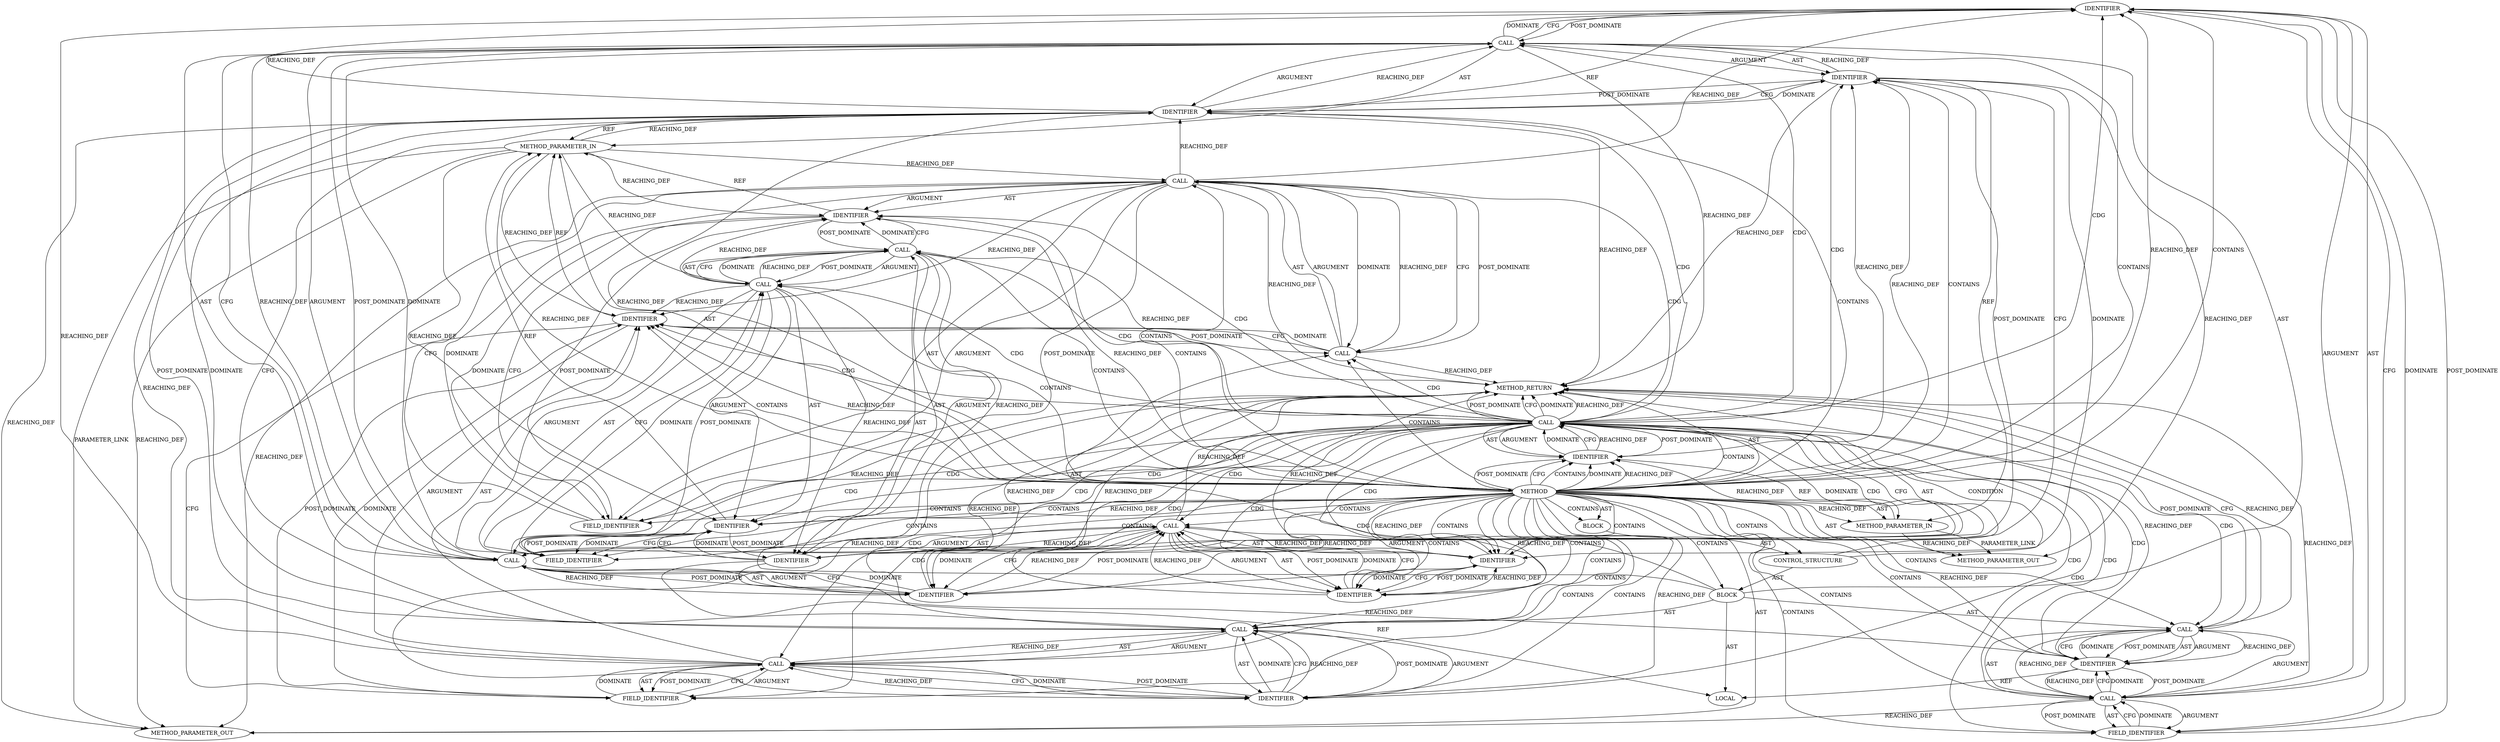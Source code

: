 digraph {
  2654 [label=IDENTIFIER ORDER=1 ARGUMENT_INDEX=1 CODE="sk" COLUMN_NUMBER=3 LINE_NUMBER=692 TYPE_FULL_NAME="sock*" NAME="sk"]
  2645 [label=IDENTIFIER ORDER=1 ARGUMENT_INDEX=1 CODE="sk" COLUMN_NUMBER=27 LINE_NUMBER=689 TYPE_FULL_NAME="sock*" NAME="sk"]
  2632 [label=CALL ORDER=2 ARGUMENT_INDEX=2 CODE="sk->sk_allocation" COLUMN_NUMBER=25 METHOD_FULL_NAME="<operator>.indirectFieldAccess" LINE_NUMBER=684 TYPE_FULL_NAME="<empty>" DISPATCH_TYPE="STATIC_DISPATCH" SIGNATURE="" NAME="<operator>.indirectFieldAccess"]
  2644 [label=CALL ORDER=5 ARGUMENT_INDEX=-1 CODE="tls_push_partial_record(sk, ctx,
					MSG_DONTWAIT | MSG_NOSIGNAL |
					MSG_SENDPAGE_DECRYPTED)" COLUMN_NUMBER=3 METHOD_FULL_NAME="tls_push_partial_record" LINE_NUMBER=689 TYPE_FULL_NAME="<empty>" DISPATCH_TYPE="STATIC_DISPATCH" SIGNATURE="" NAME="tls_push_partial_record"]
  21336 [label=METHOD_PARAMETER_OUT ORDER=1 CODE="struct sock *sk" IS_VARIADIC=false COLUMN_NUMBER=29 LINE_NUMBER=681 TYPE_FULL_NAME="sock*" EVALUATION_STRATEGY="BY_VALUE" INDEX=1 NAME="sk"]
  2639 [label=CALL ORDER=4 ARGUMENT_INDEX=-1 CODE="sk->sk_allocation = GFP_ATOMIC" COLUMN_NUMBER=3 METHOD_FULL_NAME="<operator>.assignment" LINE_NUMBER=688 TYPE_FULL_NAME="<empty>" DISPATCH_TYPE="STATIC_DISPATCH" SIGNATURE="" NAME="<operator>.assignment"]
  2629 [label=LOCAL ORDER=1 CODE="gfp_t sk_allocation" COLUMN_NUMBER=9 LINE_NUMBER=684 TYPE_FULL_NAME="gfp_t" NAME="sk_allocation"]
  2627 [label=IDENTIFIER ORDER=1 ARGUMENT_INDEX=1 CODE="ctx" COLUMN_NUMBER=35 LINE_NUMBER=683 TYPE_FULL_NAME="tls_context*" NAME="ctx"]
  2641 [label=IDENTIFIER ORDER=1 ARGUMENT_INDEX=1 CODE="sk" COLUMN_NUMBER=3 LINE_NUMBER=688 TYPE_FULL_NAME="sock*" NAME="sk"]
  2657 [label=METHOD_RETURN ORDER=4 CODE="RET" COLUMN_NUMBER=1 LINE_NUMBER=681 TYPE_FULL_NAME="void" EVALUATION_STRATEGY="BY_VALUE"]
  2623 [label=METHOD_PARAMETER_IN ORDER=2 CODE="struct tls_context *ctx" IS_VARIADIC=false COLUMN_NUMBER=46 LINE_NUMBER=681 TYPE_FULL_NAME="tls_context*" EVALUATION_STRATEGY="BY_VALUE" INDEX=2 NAME="ctx"]
  2638 [label=FIELD_IDENTIFIER ORDER=2 ARGUMENT_INDEX=2 CODE="sk_write_pending" COLUMN_NUMBER=16 LINE_NUMBER=686 CANONICAL_NAME="sk_write_pending"]
  2628 [label=BLOCK ORDER=2 ARGUMENT_INDEX=-1 CODE="{
		gfp_t sk_allocation = sk->sk_allocation;

		WARN_ON_ONCE(sk->sk_write_pending);

		sk->sk_allocation = GFP_ATOMIC;
		tls_push_partial_record(sk, ctx,
					MSG_DONTWAIT | MSG_NOSIGNAL |
					MSG_SENDPAGE_DECRYPTED);
		sk->sk_allocation = sk_allocation;
	}" COLUMN_NUMBER=41 LINE_NUMBER=683 TYPE_FULL_NAME="void"]
  2635 [label=CALL ORDER=3 ARGUMENT_INDEX=-1 CODE="WARN_ON_ONCE(sk->sk_write_pending)" COLUMN_NUMBER=3 METHOD_FULL_NAME="WARN_ON_ONCE" LINE_NUMBER=686 TYPE_FULL_NAME="<empty>" DISPATCH_TYPE="STATIC_DISPATCH" SIGNATURE="" NAME="WARN_ON_ONCE"]
  2621 [label=METHOD COLUMN_NUMBER=1 LINE_NUMBER=681 COLUMN_NUMBER_END=1 IS_EXTERNAL=false SIGNATURE="void tls_device_write_space (sock*,tls_context*)" NAME="tls_device_write_space" AST_PARENT_TYPE="TYPE_DECL" AST_PARENT_FULL_NAME="tls_device.c:<global>" ORDER=31 CODE="void tls_device_write_space(struct sock *sk, struct tls_context *ctx)
{
	if (tls_is_partially_sent_record(ctx)) {
		gfp_t sk_allocation = sk->sk_allocation;

		WARN_ON_ONCE(sk->sk_write_pending);

		sk->sk_allocation = GFP_ATOMIC;
		tls_push_partial_record(sk, ctx,
					MSG_DONTWAIT | MSG_NOSIGNAL |
					MSG_SENDPAGE_DECRYPTED);
		sk->sk_allocation = sk_allocation;
	}
}" FULL_NAME="tls_device_write_space" LINE_NUMBER_END=694 FILENAME="tls_device.c"]
  2650 [label=IDENTIFIER ORDER=2 ARGUMENT_INDEX=2 CODE="MSG_NOSIGNAL" COLUMN_NUMBER=21 LINE_NUMBER=690 TYPE_FULL_NAME="ANY" NAME="MSG_NOSIGNAL"]
  2652 [label=CALL ORDER=6 ARGUMENT_INDEX=-1 CODE="sk->sk_allocation = sk_allocation" COLUMN_NUMBER=3 METHOD_FULL_NAME="<operator>.assignment" LINE_NUMBER=692 TYPE_FULL_NAME="<empty>" DISPATCH_TYPE="STATIC_DISPATCH" SIGNATURE="" NAME="<operator>.assignment"]
  2653 [label=CALL ORDER=1 ARGUMENT_INDEX=1 CODE="sk->sk_allocation" COLUMN_NUMBER=3 METHOD_FULL_NAME="<operator>.indirectFieldAccess" LINE_NUMBER=692 TYPE_FULL_NAME="<empty>" DISPATCH_TYPE="STATIC_DISPATCH" SIGNATURE="" NAME="<operator>.indirectFieldAccess"]
  2634 [label=FIELD_IDENTIFIER ORDER=2 ARGUMENT_INDEX=2 CODE="sk_allocation" COLUMN_NUMBER=25 LINE_NUMBER=684 CANONICAL_NAME="sk_allocation"]
  2643 [label=IDENTIFIER ORDER=2 ARGUMENT_INDEX=2 CODE="GFP_ATOMIC" COLUMN_NUMBER=23 LINE_NUMBER=688 TYPE_FULL_NAME="ANY" NAME="GFP_ATOMIC"]
  2640 [label=CALL ORDER=1 ARGUMENT_INDEX=1 CODE="sk->sk_allocation" COLUMN_NUMBER=3 METHOD_FULL_NAME="<operator>.indirectFieldAccess" LINE_NUMBER=688 TYPE_FULL_NAME="<empty>" DISPATCH_TYPE="STATIC_DISPATCH" SIGNATURE="" NAME="<operator>.indirectFieldAccess"]
  2647 [label=CALL ORDER=3 ARGUMENT_INDEX=3 CODE="MSG_DONTWAIT | MSG_NOSIGNAL |
					MSG_SENDPAGE_DECRYPTED" COLUMN_NUMBER=6 METHOD_FULL_NAME="<operator>.or" LINE_NUMBER=690 TYPE_FULL_NAME="<empty>" DISPATCH_TYPE="STATIC_DISPATCH" SIGNATURE="" NAME="<operator>.or"]
  21337 [label=METHOD_PARAMETER_OUT ORDER=2 CODE="struct tls_context *ctx" IS_VARIADIC=false COLUMN_NUMBER=46 LINE_NUMBER=681 TYPE_FULL_NAME="tls_context*" EVALUATION_STRATEGY="BY_VALUE" INDEX=2 NAME="ctx"]
  2656 [label=IDENTIFIER ORDER=2 ARGUMENT_INDEX=2 CODE="sk_allocation" COLUMN_NUMBER=23 LINE_NUMBER=692 TYPE_FULL_NAME="gfp_t" NAME="sk_allocation"]
  2630 [label=CALL ORDER=2 ARGUMENT_INDEX=-1 CODE="sk_allocation = sk->sk_allocation" COLUMN_NUMBER=9 METHOD_FULL_NAME="<operator>.assignment" LINE_NUMBER=684 TYPE_FULL_NAME="<empty>" DISPATCH_TYPE="STATIC_DISPATCH" SIGNATURE="" NAME="<operator>.assignment"]
  2625 [label=CONTROL_STRUCTURE CONTROL_STRUCTURE_TYPE="IF" ORDER=1 PARSER_TYPE_NAME="CASTIfStatement" ARGUMENT_INDEX=-1 CODE="if (tls_is_partially_sent_record(ctx))" COLUMN_NUMBER=2 LINE_NUMBER=683]
  2624 [label=BLOCK ORDER=3 ARGUMENT_INDEX=-1 CODE="{
	if (tls_is_partially_sent_record(ctx)) {
		gfp_t sk_allocation = sk->sk_allocation;

		WARN_ON_ONCE(sk->sk_write_pending);

		sk->sk_allocation = GFP_ATOMIC;
		tls_push_partial_record(sk, ctx,
					MSG_DONTWAIT | MSG_NOSIGNAL |
					MSG_SENDPAGE_DECRYPTED);
		sk->sk_allocation = sk_allocation;
	}
}" COLUMN_NUMBER=1 LINE_NUMBER=682 TYPE_FULL_NAME="void"]
  2622 [label=METHOD_PARAMETER_IN ORDER=1 CODE="struct sock *sk" IS_VARIADIC=false COLUMN_NUMBER=29 LINE_NUMBER=681 TYPE_FULL_NAME="sock*" EVALUATION_STRATEGY="BY_VALUE" INDEX=1 NAME="sk"]
  2651 [label=IDENTIFIER ORDER=2 ARGUMENT_INDEX=2 CODE="MSG_SENDPAGE_DECRYPTED" COLUMN_NUMBER=6 LINE_NUMBER=691 TYPE_FULL_NAME="ANY" NAME="MSG_SENDPAGE_DECRYPTED"]
  2642 [label=FIELD_IDENTIFIER ORDER=2 ARGUMENT_INDEX=2 CODE="sk_allocation" COLUMN_NUMBER=3 LINE_NUMBER=688 CANONICAL_NAME="sk_allocation"]
  2649 [label=IDENTIFIER ORDER=1 ARGUMENT_INDEX=1 CODE="MSG_DONTWAIT" COLUMN_NUMBER=6 LINE_NUMBER=690 TYPE_FULL_NAME="ANY" NAME="MSG_DONTWAIT"]
  2626 [label=CALL ORDER=1 ARGUMENT_INDEX=-1 CODE="tls_is_partially_sent_record(ctx)" COLUMN_NUMBER=6 METHOD_FULL_NAME="tls_is_partially_sent_record" LINE_NUMBER=683 TYPE_FULL_NAME="<empty>" DISPATCH_TYPE="STATIC_DISPATCH" SIGNATURE="" NAME="tls_is_partially_sent_record"]
  2648 [label=CALL ORDER=1 ARGUMENT_INDEX=1 CODE="MSG_DONTWAIT | MSG_NOSIGNAL" COLUMN_NUMBER=6 METHOD_FULL_NAME="<operator>.or" LINE_NUMBER=690 TYPE_FULL_NAME="<empty>" DISPATCH_TYPE="STATIC_DISPATCH" SIGNATURE="" NAME="<operator>.or"]
  2631 [label=IDENTIFIER ORDER=1 ARGUMENT_INDEX=1 CODE="sk_allocation" COLUMN_NUMBER=9 LINE_NUMBER=684 TYPE_FULL_NAME="gfp_t" NAME="sk_allocation"]
  2646 [label=IDENTIFIER ORDER=2 ARGUMENT_INDEX=2 CODE="ctx" COLUMN_NUMBER=31 LINE_NUMBER=689 TYPE_FULL_NAME="tls_context*" NAME="ctx"]
  2633 [label=IDENTIFIER ORDER=1 ARGUMENT_INDEX=1 CODE="sk" COLUMN_NUMBER=25 LINE_NUMBER=684 TYPE_FULL_NAME="sock*" NAME="sk"]
  2637 [label=IDENTIFIER ORDER=1 ARGUMENT_INDEX=1 CODE="sk" COLUMN_NUMBER=16 LINE_NUMBER=686 TYPE_FULL_NAME="sock*" NAME="sk"]
  2655 [label=FIELD_IDENTIFIER ORDER=2 ARGUMENT_INDEX=2 CODE="sk_allocation" COLUMN_NUMBER=3 LINE_NUMBER=692 CANONICAL_NAME="sk_allocation"]
  2636 [label=CALL ORDER=1 ARGUMENT_INDEX=1 CODE="sk->sk_write_pending" COLUMN_NUMBER=16 METHOD_FULL_NAME="<operator>.indirectFieldAccess" LINE_NUMBER=686 TYPE_FULL_NAME="<empty>" DISPATCH_TYPE="STATIC_DISPATCH" SIGNATURE="" NAME="<operator>.indirectFieldAccess"]
  2649 -> 2650 [label=DOMINATE ]
  2627 -> 2646 [label=REACHING_DEF VARIABLE="ctx"]
  2628 -> 2635 [label=AST ]
  2625 -> 2626 [label=CONDITION ]
  2621 -> 2654 [label=REACHING_DEF VARIABLE=""]
  2621 -> 2626 [label=CONTAINS ]
  2653 -> 2656 [label=CFG ]
  2633 -> 2634 [label=CFG ]
  2653 -> 2655 [label=ARGUMENT ]
  2635 -> 2636 [label=AST ]
  2647 -> 2651 [label=POST_DOMINATE ]
  2626 -> 2655 [label=CDG ]
  2654 -> 2655 [label=CFG ]
  2626 -> 2648 [label=CDG ]
  2633 -> 2631 [label=POST_DOMINATE ]
  2644 -> 2645 [label=AST ]
  2621 -> 2622 [label=REACHING_DEF VARIABLE=""]
  2631 -> 2633 [label=CFG ]
  2630 -> 2632 [label=POST_DOMINATE ]
  2621 -> 2631 [label=CONTAINS ]
  2621 -> 2647 [label=CONTAINS ]
  2653 -> 21336 [label=REACHING_DEF VARIABLE="sk->sk_allocation"]
  2626 -> 2654 [label=CDG ]
  2655 -> 2653 [label=CFG ]
  2642 -> 2640 [label=CFG ]
  2642 -> 2640 [label=DOMINATE ]
  2621 -> 2625 [label=CONTAINS ]
  2652 -> 2653 [label=AST ]
  2621 -> 2644 [label=CONTAINS ]
  2632 -> 2637 [label=REACHING_DEF VARIABLE="sk->sk_allocation"]
  2640 -> 2645 [label=REACHING_DEF VARIABLE="sk->sk_allocation"]
  2621 -> 2652 [label=CONTAINS ]
  2622 -> 2637 [label=REACHING_DEF VARIABLE="sk"]
  2622 -> 2645 [label=REACHING_DEF VARIABLE="sk"]
  2621 -> 2648 [label=CONTAINS ]
  2636 -> 2641 [label=REACHING_DEF VARIABLE="sk->sk_write_pending"]
  2626 -> 2647 [label=CDG ]
  2635 -> 2636 [label=ARGUMENT ]
  2621 -> 2637 [label=CONTAINS ]
  2652 -> 2656 [label=POST_DOMINATE ]
  2630 -> 2632 [label=ARGUMENT ]
  2644 -> 2647 [label=ARGUMENT ]
  2626 -> 2637 [label=CDG ]
  2621 -> 2638 [label=CONTAINS ]
  2645 -> 2644 [label=REACHING_DEF VARIABLE="sk"]
  2650 -> 2648 [label=DOMINATE ]
  2633 -> 2622 [label=REF ]
  2654 -> 2644 [label=POST_DOMINATE ]
  2649 -> 2648 [label=REACHING_DEF VARIABLE="MSG_DONTWAIT"]
  2640 -> 2642 [label=AST ]
  2636 -> 2657 [label=REACHING_DEF VARIABLE="sk->sk_write_pending"]
  2621 -> 2627 [label=CFG ]
  2628 -> 2652 [label=AST ]
  2632 -> 2631 [label=REACHING_DEF VARIABLE="sk->sk_allocation"]
  2626 -> 2657 [label=CFG ]
  2646 -> 2645 [label=POST_DOMINATE ]
  2647 -> 2657 [label=REACHING_DEF VARIABLE="MSG_DONTWAIT | MSG_NOSIGNAL |
					MSG_SENDPAGE_DECRYPTED"]
  2626 -> 2641 [label=CDG ]
  2630 -> 2637 [label=DOMINATE ]
  2655 -> 2654 [label=POST_DOMINATE ]
  2637 -> 2638 [label=CFG ]
  2644 -> 2654 [label=DOMINATE ]
  2639 -> 2645 [label=CFG ]
  2649 -> 2650 [label=CFG ]
  2644 -> 2647 [label=AST ]
  2626 -> 2631 [label=CFG ]
  2626 -> 2627 [label=ARGUMENT ]
  2651 -> 2647 [label=CFG ]
  2632 -> 2633 [label=ARGUMENT ]
  2632 -> 2633 [label=AST ]
  2622 -> 21336 [label=PARAMETER_LINK ]
  2650 -> 2657 [label=REACHING_DEF VARIABLE="MSG_NOSIGNAL"]
  2648 -> 2651 [label=CFG ]
  2656 -> 2653 [label=POST_DOMINATE ]
  2650 -> 2649 [label=POST_DOMINATE ]
  2643 -> 2657 [label=REACHING_DEF VARIABLE="GFP_ATOMIC"]
  2638 -> 2637 [label=POST_DOMINATE ]
  2621 -> 2636 [label=CONTAINS ]
  2648 -> 2649 [label=AST ]
  2621 -> 2633 [label=REACHING_DEF VARIABLE=""]
  2646 -> 2649 [label=DOMINATE ]
  2632 -> 2641 [label=REACHING_DEF VARIABLE="sk->sk_allocation"]
  2647 -> 2644 [label=DOMINATE ]
  2621 -> 2634 [label=CONTAINS ]
  2621 -> 2650 [label=REACHING_DEF VARIABLE=""]
  2638 -> 2636 [label=CFG ]
  2632 -> 2634 [label=POST_DOMINATE ]
  2641 -> 2642 [label=DOMINATE ]
  2645 -> 2639 [label=POST_DOMINATE ]
  2636 -> 2635 [label=CFG ]
  2640 -> 2643 [label=CFG ]
  2657 -> 2652 [label=POST_DOMINATE ]
  2626 -> 2649 [label=CDG ]
  2626 -> 2657 [label=DOMINATE ]
  2626 -> 2656 [label=CDG ]
  2621 -> 2623 [label=AST ]
  2640 -> 2642 [label=POST_DOMINATE ]
  2646 -> 2623 [label=REF ]
  2648 -> 2650 [label=POST_DOMINATE ]
  2647 -> 2651 [label=AST ]
  2656 -> 2652 [label=REACHING_DEF VARIABLE="sk_allocation"]
  2627 -> 2621 [label=POST_DOMINATE ]
  2635 -> 2641 [label=CFG ]
  2636 -> 2654 [label=REACHING_DEF VARIABLE="sk->sk_write_pending"]
  2628 -> 2644 [label=AST ]
  2621 -> 2650 [label=CONTAINS ]
  2632 -> 2630 [label=CFG ]
  2631 -> 2633 [label=DOMINATE ]
  2626 -> 2651 [label=CDG ]
  2621 -> 2637 [label=REACHING_DEF VARIABLE=""]
  2636 -> 2637 [label=ARGUMENT ]
  2640 -> 2654 [label=REACHING_DEF VARIABLE="sk->sk_allocation"]
  2626 -> 2638 [label=CDG ]
  2621 -> 2643 [label=CONTAINS ]
  2635 -> 2641 [label=DOMINATE ]
  2626 -> 2644 [label=CDG ]
  2621 -> 2627 [label=CONTAINS ]
  2621 -> 2623 [label=REACHING_DEF VARIABLE=""]
  2630 -> 2631 [label=AST ]
  2626 -> 2635 [label=CDG ]
  2653 -> 2655 [label=POST_DOMINATE ]
  2636 -> 2635 [label=DOMINATE ]
  2632 -> 2630 [label=DOMINATE ]
  2630 -> 2657 [label=REACHING_DEF VARIABLE="sk_allocation = sk->sk_allocation"]
  2630 -> 2631 [label=ARGUMENT ]
  2646 -> 21337 [label=REACHING_DEF VARIABLE="ctx"]
  2623 -> 21337 [label=REACHING_DEF VARIABLE="ctx"]
  2638 -> 2636 [label=DOMINATE ]
  2622 -> 21336 [label=REACHING_DEF VARIABLE="sk"]
  2648 -> 2650 [label=AST ]
  2621 -> 2622 [label=AST ]
  2645 -> 2657 [label=REACHING_DEF VARIABLE="sk"]
  2625 -> 2626 [label=AST ]
  2621 -> 2630 [label=CONTAINS ]
  2626 -> 2639 [label=CDG ]
  2621 -> 2646 [label=REACHING_DEF VARIABLE=""]
  2628 -> 2630 [label=AST ]
  2623 -> 2627 [label=REACHING_DEF VARIABLE="ctx"]
  2645 -> 2646 [label=CFG ]
  2621 -> 2656 [label=REACHING_DEF VARIABLE=""]
  2626 -> 2652 [label=CDG ]
  2621 -> 2653 [label=CONTAINS ]
  2644 -> 2657 [label=REACHING_DEF VARIABLE="tls_push_partial_record(sk, ctx,
					MSG_DONTWAIT | MSG_NOSIGNAL |
					MSG_SENDPAGE_DECRYPTED)"]
  2651 -> 2657 [label=REACHING_DEF VARIABLE="MSG_SENDPAGE_DECRYPTED"]
  2641 -> 2635 [label=POST_DOMINATE ]
  2621 -> 2641 [label=REACHING_DEF VARIABLE=""]
  2626 -> 2627 [label=POST_DOMINATE ]
  2657 -> 2626 [label=POST_DOMINATE ]
  2632 -> 2630 [label=REACHING_DEF VARIABLE="sk->sk_allocation"]
  2652 -> 2657 [label=CFG ]
  2621 -> 2643 [label=REACHING_DEF VARIABLE=""]
  2640 -> 2641 [label=AST ]
  2621 -> 21336 [label=AST ]
  2621 -> 2640 [label=CONTAINS ]
  2646 -> 2644 [label=REACHING_DEF VARIABLE="ctx"]
  2621 -> 2627 [label=DOMINATE ]
  2627 -> 2626 [label=DOMINATE ]
  2646 -> 2657 [label=REACHING_DEF VARIABLE="ctx"]
  2626 -> 2630 [label=CDG ]
  2653 -> 2654 [label=ARGUMENT ]
  2626 -> 2640 [label=CDG ]
  2639 -> 2657 [label=REACHING_DEF VARIABLE="sk->sk_allocation = GFP_ATOMIC"]
  2647 -> 2648 [label=ARGUMENT ]
  2645 -> 21336 [label=REACHING_DEF VARIABLE="sk"]
  2640 -> 2642 [label=ARGUMENT ]
  2633 -> 2634 [label=DOMINATE ]
  2654 -> 2655 [label=DOMINATE ]
  2621 -> 2633 [label=CONTAINS ]
  2626 -> 2643 [label=CDG ]
  2626 -> 2631 [label=DOMINATE ]
  2626 -> 2627 [label=AST ]
  2639 -> 2643 [label=POST_DOMINATE ]
  2649 -> 2646 [label=POST_DOMINATE ]
  2648 -> 2650 [label=ARGUMENT ]
  2656 -> 2653 [label=REACHING_DEF VARIABLE="sk_allocation"]
  2630 -> 2637 [label=CFG ]
  2636 -> 2635 [label=REACHING_DEF VARIABLE="sk->sk_write_pending"]
  2653 -> 2656 [label=DOMINATE ]
  2641 -> 2642 [label=CFG ]
  2643 -> 2640 [label=POST_DOMINATE ]
  2653 -> 2654 [label=AST ]
  2631 -> 2629 [label=REF ]
  2655 -> 2653 [label=DOMINATE ]
  2644 -> 2654 [label=CFG ]
  2648 -> 2647 [label=REACHING_DEF VARIABLE="MSG_DONTWAIT | MSG_NOSIGNAL"]
  2643 -> 2639 [label=DOMINATE ]
  2621 -> 2624 [label=CONTAINS ]
  2643 -> 2639 [label=CFG ]
  2636 -> 2637 [label=AST ]
  2626 -> 2657 [label=REACHING_DEF VARIABLE="tls_is_partially_sent_record(ctx)"]
  2634 -> 2633 [label=POST_DOMINATE ]
  2644 -> 2646 [label=ARGUMENT ]
  2626 -> 2653 [label=CDG ]
  2631 -> 2630 [label=REACHING_DEF VARIABLE="sk_allocation"]
  2626 -> 2650 [label=CDG ]
  2641 -> 2622 [label=REF ]
  2643 -> 2639 [label=REACHING_DEF VARIABLE="GFP_ATOMIC"]
  2653 -> 2652 [label=REACHING_DEF VARIABLE="sk->sk_allocation"]
  2647 -> 2644 [label=CFG ]
  2651 -> 2648 [label=REACHING_DEF VARIABLE="MSG_SENDPAGE_DECRYPTED"]
  2628 -> 2629 [label=AST ]
  2626 -> 2645 [label=CDG ]
  2626 -> 2636 [label=CDG ]
  2639 -> 2643 [label=ARGUMENT ]
  2645 -> 2654 [label=REACHING_DEF VARIABLE="sk"]
  2636 -> 2638 [label=AST ]
  2631 -> 2656 [label=REACHING_DEF VARIABLE="sk_allocation"]
  2648 -> 2651 [label=DOMINATE ]
  2652 -> 2657 [label=REACHING_DEF VARIABLE="sk->sk_allocation = sk_allocation"]
  2626 -> 2646 [label=CDG ]
  2622 -> 2632 [label=REACHING_DEF VARIABLE="sk"]
  2651 -> 2647 [label=DOMINATE ]
  2637 -> 2630 [label=POST_DOMINATE ]
  2640 -> 2643 [label=DOMINATE ]
  2645 -> 2646 [label=DOMINATE ]
  2656 -> 2657 [label=REACHING_DEF VARIABLE="sk_allocation"]
  2621 -> 2649 [label=REACHING_DEF VARIABLE=""]
  2637 -> 2638 [label=DOMINATE ]
  2628 -> 2639 [label=AST ]
  2647 -> 2648 [label=AST ]
  2640 -> 2639 [label=REACHING_DEF VARIABLE="sk->sk_allocation"]
  2621 -> 21337 [label=AST ]
  2636 -> 21336 [label=REACHING_DEF VARIABLE="sk->sk_write_pending"]
  2644 -> 2647 [label=POST_DOMINATE ]
  2626 -> 2631 [label=CDG ]
  2621 -> 2627 [label=REACHING_DEF VARIABLE=""]
  2650 -> 2649 [label=REACHING_DEF VARIABLE="MSG_NOSIGNAL"]
  2621 -> 2632 [label=CONTAINS ]
  2626 -> 2634 [label=CDG ]
  2621 -> 2628 [label=CONTAINS ]
  2647 -> 2651 [label=ARGUMENT ]
  2621 -> 2654 [label=CONTAINS ]
  2644 -> 2645 [label=ARGUMENT ]
  2623 -> 21337 [label=PARAMETER_LINK ]
  2622 -> 2641 [label=REACHING_DEF VARIABLE="sk"]
  2653 -> 2657 [label=REACHING_DEF VARIABLE="sk->sk_allocation"]
  2621 -> 2656 [label=CONTAINS ]
  2636 -> 2638 [label=POST_DOMINATE ]
  2647 -> 2644 [label=REACHING_DEF VARIABLE="MSG_DONTWAIT | MSG_NOSIGNAL |
					MSG_SENDPAGE_DECRYPTED"]
  2639 -> 2643 [label=AST ]
  2627 -> 2623 [label=REF ]
  2636 -> 2638 [label=ARGUMENT ]
  2650 -> 2648 [label=CFG ]
  2621 -> 2657 [label=AST ]
  2652 -> 2656 [label=AST ]
  2626 -> 2632 [label=CDG ]
  2621 -> 2624 [label=AST ]
  2625 -> 2628 [label=AST ]
  2634 -> 2632 [label=CFG ]
  2621 -> 2645 [label=REACHING_DEF VARIABLE=""]
  2622 -> 2636 [label=REACHING_DEF VARIABLE="sk"]
  2646 -> 2649 [label=CFG ]
  2643 -> 2640 [label=REACHING_DEF VARIABLE="GFP_ATOMIC"]
  2621 -> 2642 [label=CONTAINS ]
  2648 -> 2649 [label=ARGUMENT ]
  2639 -> 2645 [label=DOMINATE ]
  2639 -> 2640 [label=AST ]
  2640 -> 2641 [label=ARGUMENT ]
  2621 -> 2645 [label=CONTAINS ]
  2621 -> 2651 [label=REACHING_DEF VARIABLE=""]
  2627 -> 2626 [label=CFG ]
  2621 -> 2635 [label=CONTAINS ]
  2642 -> 2641 [label=POST_DOMINATE ]
  2651 -> 2648 [label=POST_DOMINATE ]
  2653 -> 2655 [label=AST ]
  2645 -> 2622 [label=REF ]
  2621 -> 2639 [label=CONTAINS ]
  2656 -> 2652 [label=CFG ]
  2632 -> 2634 [label=ARGUMENT ]
  2621 -> 2649 [label=CONTAINS ]
  2650 -> 2648 [label=REACHING_DEF VARIABLE="MSG_NOSIGNAL"]
  2627 -> 2626 [label=REACHING_DEF VARIABLE="ctx"]
  2654 -> 2622 [label=REF ]
  2637 -> 2622 [label=REF ]
  2634 -> 2632 [label=DOMINATE ]
  2648 -> 2657 [label=REACHING_DEF VARIABLE="MSG_DONTWAIT | MSG_NOSIGNAL"]
  2656 -> 2629 [label=REF ]
  2652 -> 2656 [label=ARGUMENT ]
  2626 -> 2642 [label=CDG ]
  2635 -> 2657 [label=REACHING_DEF VARIABLE="WARN_ON_ONCE(sk->sk_write_pending)"]
  2656 -> 2652 [label=DOMINATE ]
  2632 -> 2634 [label=AST ]
  2644 -> 2646 [label=AST ]
  2651 -> 2647 [label=REACHING_DEF VARIABLE="MSG_SENDPAGE_DECRYPTED"]
  2621 -> 2646 [label=CONTAINS ]
  2622 -> 2633 [label=REACHING_DEF VARIABLE="sk"]
  2652 -> 2653 [label=ARGUMENT ]
  2635 -> 2636 [label=POST_DOMINATE ]
  2621 -> 2641 [label=CONTAINS ]
  2649 -> 2657 [label=REACHING_DEF VARIABLE="MSG_DONTWAIT"]
  2626 -> 2633 [label=CDG ]
  2639 -> 2640 [label=ARGUMENT ]
  2621 -> 2651 [label=CONTAINS ]
  2630 -> 2632 [label=AST ]
  2624 -> 2625 [label=AST ]
  2636 -> 2645 [label=REACHING_DEF VARIABLE="sk->sk_write_pending"]
  2621 -> 2655 [label=CONTAINS ]
}
